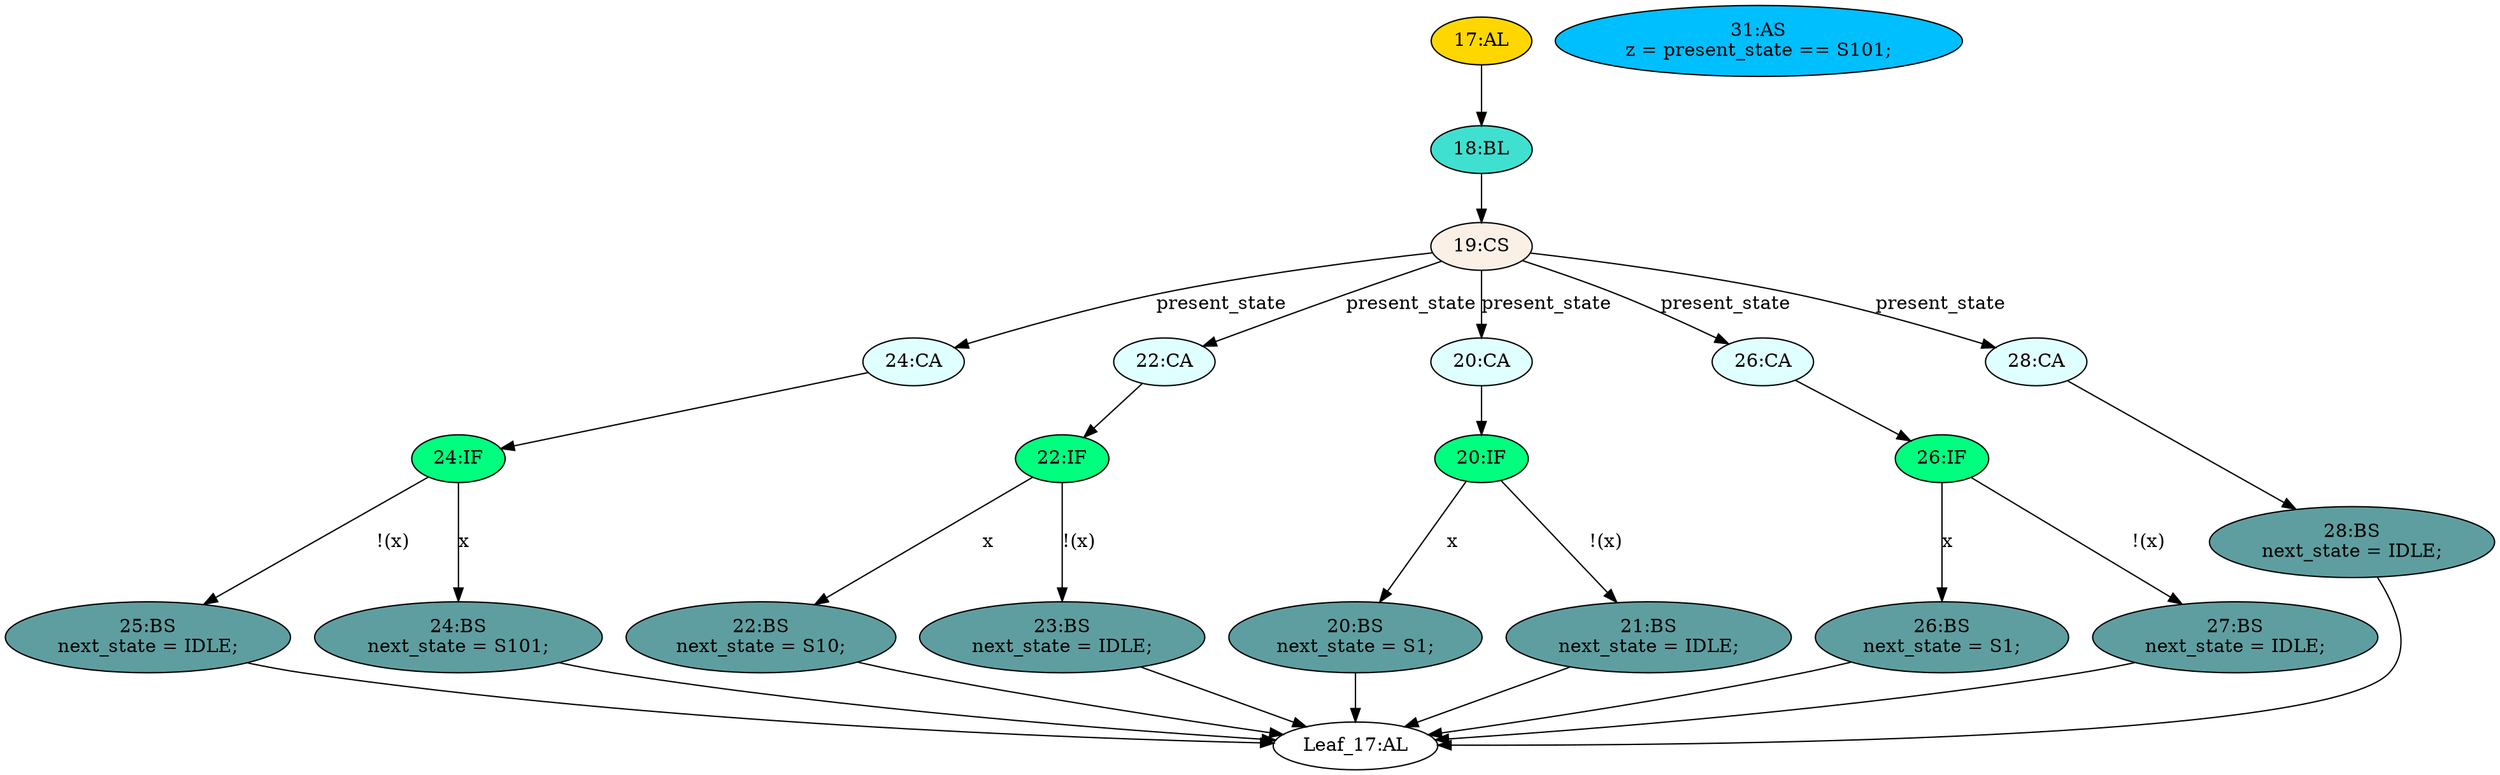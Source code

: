 strict digraph "compose( ,  )" {
	node [label="\N"];
	"17:AL"	[ast="<pyverilog.vparser.ast.Always object at 0x7f18fe264ed0>",
		clk_sens=False,
		fillcolor=gold,
		label="17:AL",
		sens="['present_state', 'x']",
		statements="[]",
		style=filled,
		typ=Always,
		use_var="['x', 'present_state']"];
	"18:BL"	[ast="<pyverilog.vparser.ast.Block object at 0x7f18fe264890>",
		fillcolor=turquoise,
		label="18:BL",
		statements="[]",
		style=filled,
		typ=Block];
	"17:AL" -> "18:BL"	[cond="[]",
		lineno=None];
	"24:CA"	[ast="<pyverilog.vparser.ast.Case object at 0x7f18fe267e90>",
		fillcolor=lightcyan,
		label="24:CA",
		statements="[]",
		style=filled,
		typ=Case];
	"24:IF"	[ast="<pyverilog.vparser.ast.IfStatement object at 0x7f18fe2ea110>",
		fillcolor=springgreen,
		label="24:IF",
		statements="[]",
		style=filled,
		typ=IfStatement];
	"24:CA" -> "24:IF"	[cond="[]",
		lineno=None];
	"19:CS"	[ast="<pyverilog.vparser.ast.CaseStatement object at 0x7f18fe2ea310>",
		fillcolor=linen,
		label="19:CS",
		statements="[]",
		style=filled,
		typ=CaseStatement];
	"18:BL" -> "19:CS"	[cond="[]",
		lineno=None];
	"25:BS"	[ast="<pyverilog.vparser.ast.BlockingSubstitution object at 0x7f18fe286150>",
		fillcolor=cadetblue,
		label="25:BS
next_state = IDLE;",
		statements="[<pyverilog.vparser.ast.BlockingSubstitution object at 0x7f18fe286150>]",
		style=filled,
		typ=BlockingSubstitution];
	"24:IF" -> "25:BS"	[cond="['x']",
		label="!(x)",
		lineno=24];
	"24:BS"	[ast="<pyverilog.vparser.ast.BlockingSubstitution object at 0x7f18fe2ea250>",
		fillcolor=cadetblue,
		label="24:BS
next_state = S101;",
		statements="[<pyverilog.vparser.ast.BlockingSubstitution object at 0x7f18fe2ea250>]",
		style=filled,
		typ=BlockingSubstitution];
	"24:IF" -> "24:BS"	[cond="['x']",
		label=x,
		lineno=24];
	"22:BS"	[ast="<pyverilog.vparser.ast.BlockingSubstitution object at 0x7f18fe267d10>",
		fillcolor=cadetblue,
		label="22:BS
next_state = S10;",
		statements="[<pyverilog.vparser.ast.BlockingSubstitution object at 0x7f18fe267d10>]",
		style=filled,
		typ=BlockingSubstitution];
	"Leaf_17:AL"	[def_var="['next_state']",
		label="Leaf_17:AL"];
	"22:BS" -> "Leaf_17:AL"	[cond="[]",
		lineno=None];
	"20:BS"	[ast="<pyverilog.vparser.ast.BlockingSubstitution object at 0x7f18fe272050>",
		fillcolor=cadetblue,
		label="20:BS
next_state = S1;",
		statements="[<pyverilog.vparser.ast.BlockingSubstitution object at 0x7f18fe272050>]",
		style=filled,
		typ=BlockingSubstitution];
	"20:BS" -> "Leaf_17:AL"	[cond="[]",
		lineno=None];
	"21:BS"	[ast="<pyverilog.vparser.ast.BlockingSubstitution object at 0x7f18fe267650>",
		fillcolor=cadetblue,
		label="21:BS
next_state = IDLE;",
		statements="[<pyverilog.vparser.ast.BlockingSubstitution object at 0x7f18fe267650>]",
		style=filled,
		typ=BlockingSubstitution];
	"21:BS" -> "Leaf_17:AL"	[cond="[]",
		lineno=None];
	"28:BS"	[ast="<pyverilog.vparser.ast.BlockingSubstitution object at 0x7f18fded84d0>",
		fillcolor=cadetblue,
		label="28:BS
next_state = IDLE;",
		statements="[<pyverilog.vparser.ast.BlockingSubstitution object at 0x7f18fded84d0>]",
		style=filled,
		typ=BlockingSubstitution];
	"28:BS" -> "Leaf_17:AL"	[cond="[]",
		lineno=None];
	"23:BS"	[ast="<pyverilog.vparser.ast.BlockingSubstitution object at 0x7f18fe681610>",
		fillcolor=cadetblue,
		label="23:BS
next_state = IDLE;",
		statements="[<pyverilog.vparser.ast.BlockingSubstitution object at 0x7f18fe681610>]",
		style=filled,
		typ=BlockingSubstitution];
	"23:BS" -> "Leaf_17:AL"	[cond="[]",
		lineno=None];
	"25:BS" -> "Leaf_17:AL"	[cond="[]",
		lineno=None];
	"20:IF"	[ast="<pyverilog.vparser.ast.IfStatement object at 0x7f18fe27d6d0>",
		fillcolor=springgreen,
		label="20:IF",
		statements="[]",
		style=filled,
		typ=IfStatement];
	"20:IF" -> "20:BS"	[cond="['x']",
		label=x,
		lineno=20];
	"20:IF" -> "21:BS"	[cond="['x']",
		label="!(x)",
		lineno=20];
	"26:BS"	[ast="<pyverilog.vparser.ast.BlockingSubstitution object at 0x7f18fded8cd0>",
		fillcolor=cadetblue,
		label="26:BS
next_state = S1;",
		statements="[<pyverilog.vparser.ast.BlockingSubstitution object at 0x7f18fded8cd0>]",
		style=filled,
		typ=BlockingSubstitution];
	"26:BS" -> "Leaf_17:AL"	[cond="[]",
		lineno=None];
	"31:AS"	[ast="<pyverilog.vparser.ast.Assign object at 0x7f18fded8b50>",
		def_var="['z']",
		fillcolor=deepskyblue,
		label="31:AS
z = present_state == S101;",
		statements="[]",
		style=filled,
		typ=Assign,
		use_var="['present_state']"];
	"22:CA"	[ast="<pyverilog.vparser.ast.Case object at 0x7f18fe27d610>",
		fillcolor=lightcyan,
		label="22:CA",
		statements="[]",
		style=filled,
		typ=Case];
	"22:IF"	[ast="<pyverilog.vparser.ast.IfStatement object at 0x7f18fe267350>",
		fillcolor=springgreen,
		label="22:IF",
		statements="[]",
		style=filled,
		typ=IfStatement];
	"22:CA" -> "22:IF"	[cond="[]",
		lineno=None];
	"27:BS"	[ast="<pyverilog.vparser.ast.BlockingSubstitution object at 0x7f18fded8610>",
		fillcolor=cadetblue,
		label="27:BS
next_state = IDLE;",
		statements="[<pyverilog.vparser.ast.BlockingSubstitution object at 0x7f18fded8610>]",
		style=filled,
		typ=BlockingSubstitution];
	"27:BS" -> "Leaf_17:AL"	[cond="[]",
		lineno=None];
	"24:BS" -> "Leaf_17:AL"	[cond="[]",
		lineno=None];
	"20:CA"	[ast="<pyverilog.vparser.ast.Case object at 0x7f18fdfce290>",
		fillcolor=lightcyan,
		label="20:CA",
		statements="[]",
		style=filled,
		typ=Case];
	"20:CA" -> "20:IF"	[cond="[]",
		lineno=None];
	"26:IF"	[ast="<pyverilog.vparser.ast.IfStatement object at 0x7f18fded8d10>",
		fillcolor=springgreen,
		label="26:IF",
		statements="[]",
		style=filled,
		typ=IfStatement];
	"26:IF" -> "26:BS"	[cond="['x']",
		label=x,
		lineno=26];
	"26:IF" -> "27:BS"	[cond="['x']",
		label="!(x)",
		lineno=26];
	"22:IF" -> "22:BS"	[cond="['x']",
		label=x,
		lineno=22];
	"22:IF" -> "23:BS"	[cond="['x']",
		label="!(x)",
		lineno=22];
	"26:CA"	[ast="<pyverilog.vparser.ast.Case object at 0x7f18fe2ead10>",
		fillcolor=lightcyan,
		label="26:CA",
		statements="[]",
		style=filled,
		typ=Case];
	"26:CA" -> "26:IF"	[cond="[]",
		lineno=None];
	"19:CS" -> "24:CA"	[cond="['present_state']",
		label=present_state,
		lineno=19];
	"19:CS" -> "22:CA"	[cond="['present_state']",
		label=present_state,
		lineno=19];
	"19:CS" -> "20:CA"	[cond="['present_state']",
		label=present_state,
		lineno=19];
	"19:CS" -> "26:CA"	[cond="['present_state']",
		label=present_state,
		lineno=19];
	"28:CA"	[ast="<pyverilog.vparser.ast.Case object at 0x7f18fded8350>",
		fillcolor=lightcyan,
		label="28:CA",
		statements="[]",
		style=filled,
		typ=Case];
	"19:CS" -> "28:CA"	[cond="['present_state']",
		label=present_state,
		lineno=19];
	"28:CA" -> "28:BS"	[cond="[]",
		lineno=None];
}
